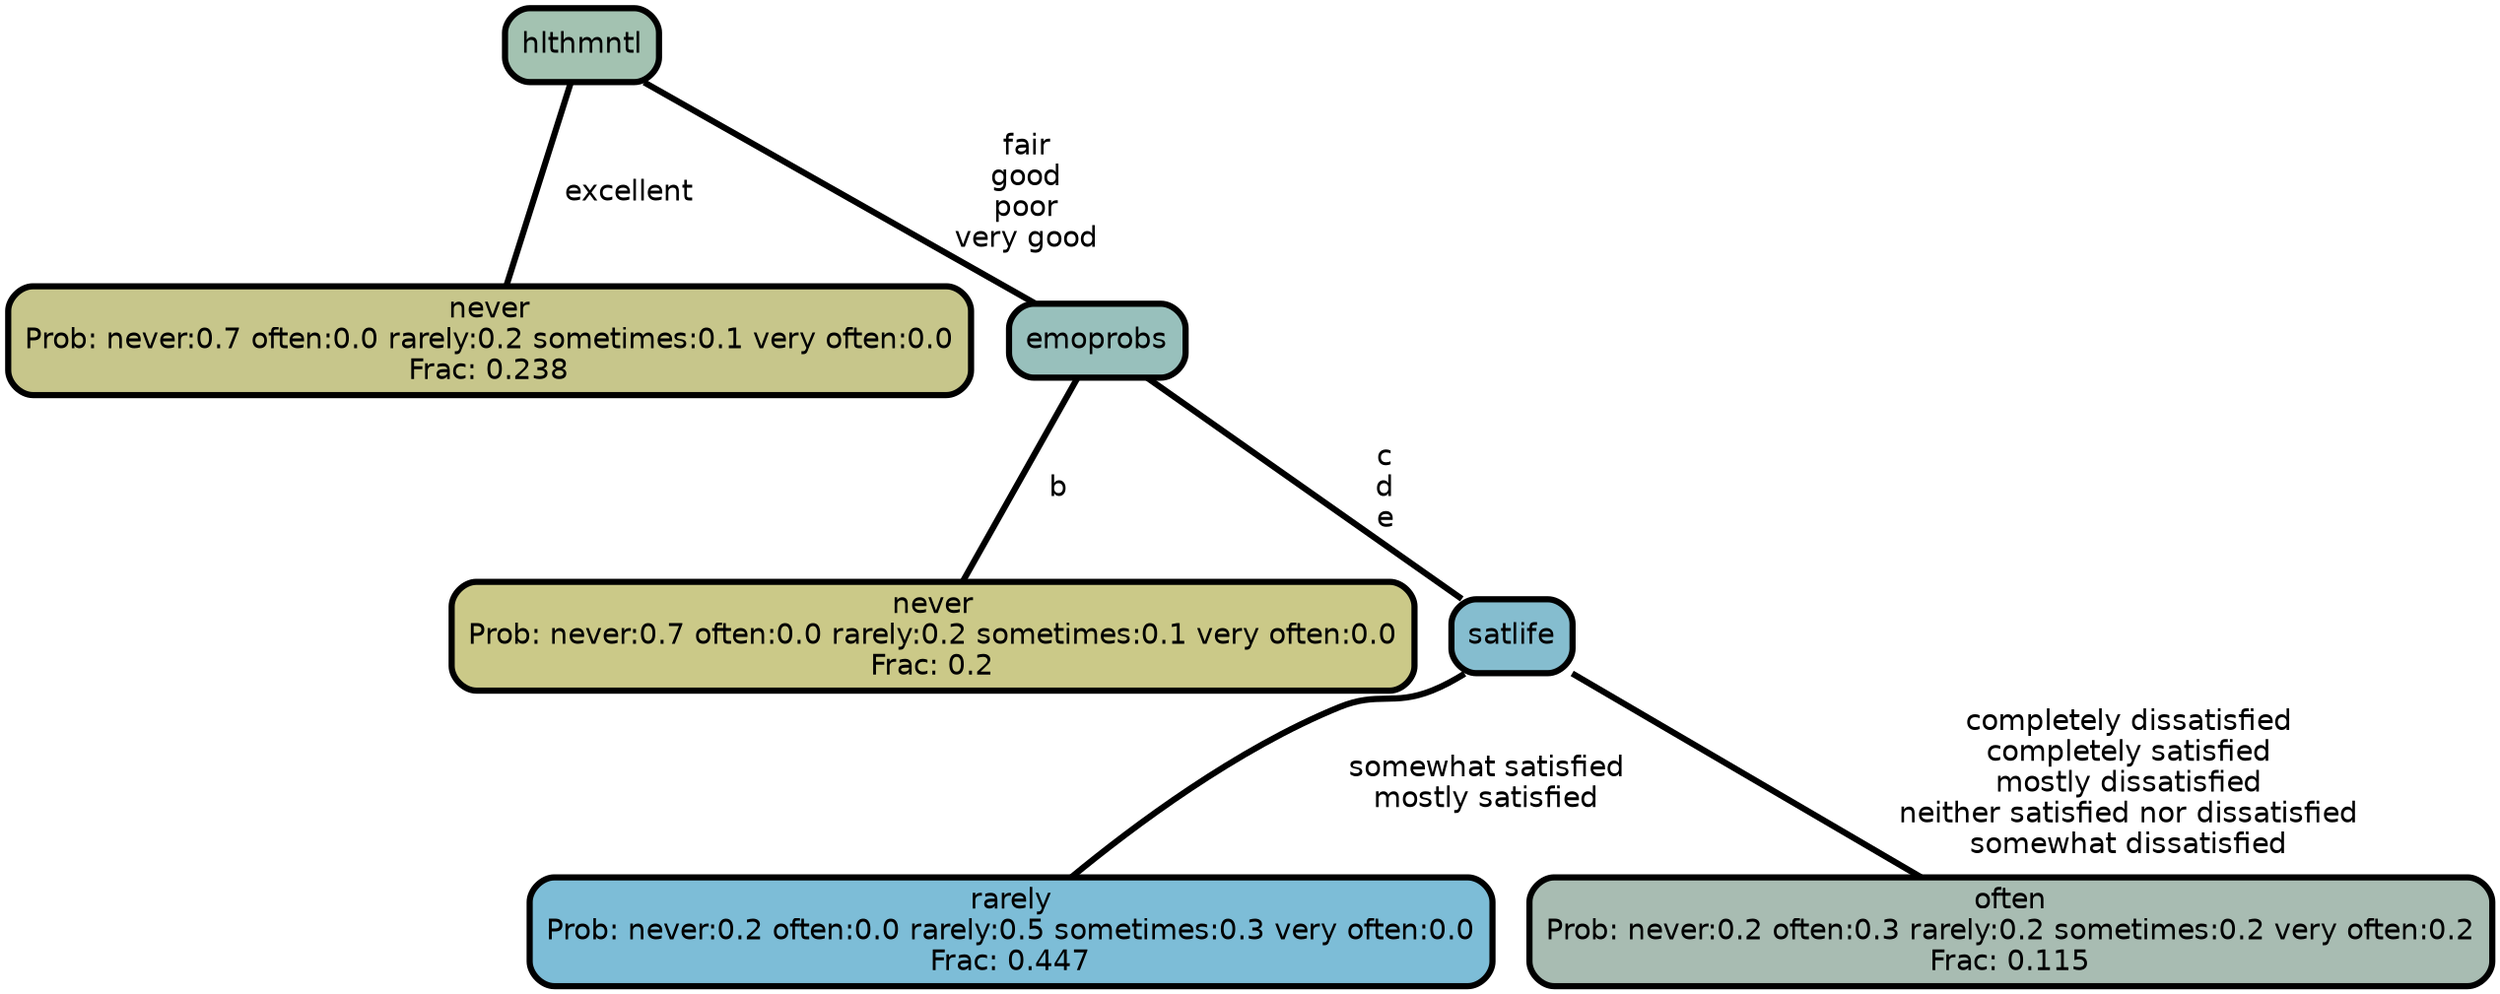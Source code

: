 graph Tree {
node [shape=box, style="filled, rounded",color="black",penwidth="3",fontcolor="black",                 fontname=helvetica] ;
graph [ranksep="0 equally", splines=straight,                 bgcolor=transparent, dpi=200] ;
edge [fontname=helvetica, color=black] ;
0 [label="never
Prob: never:0.7 often:0.0 rarely:0.2 sometimes:0.1 very often:0.0
Frac: 0.238", fillcolor="#c7c68b"] ;
1 [label="hlthmntl", fillcolor="#a3c2b1"] ;
2 [label="never
Prob: never:0.7 often:0.0 rarely:0.2 sometimes:0.1 very often:0.0
Frac: 0.2", fillcolor="#cbc988"] ;
3 [label="emoprobs", fillcolor="#98c0bc"] ;
4 [label="rarely
Prob: never:0.2 often:0.0 rarely:0.5 sometimes:0.3 very often:0.0
Frac: 0.447", fillcolor="#7dbdd7"] ;
5 [label="satlife", fillcolor="#85bdcf"] ;
6 [label="often
Prob: never:0.2 often:0.3 rarely:0.2 sometimes:0.2 very often:0.2
Frac: 0.115", fillcolor="#a8bcb2"] ;
1 -- 0 [label=" excellent",penwidth=3] ;
1 -- 3 [label=" fair\n good\n poor\n very good",penwidth=3] ;
3 -- 2 [label=" b",penwidth=3] ;
3 -- 5 [label=" c\n d\n e",penwidth=3] ;
5 -- 4 [label=" somewhat satisfied\n mostly satisfied",penwidth=3] ;
5 -- 6 [label=" completely dissatisfied\n completely satisfied\n mostly dissatisfied\n neither satisfied nor dissatisfied\n somewhat dissatisfied",penwidth=3] ;
{rank = same;}}